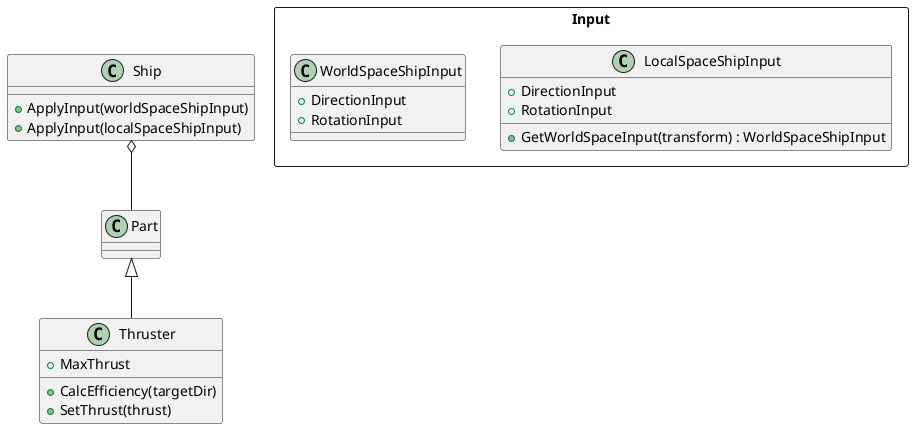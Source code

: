 @startuml Ship Classes

!$le = "≤"
!$elof = "∈"
!$sup3 = "<sup>3</sup>"
!$R3 = "ℝ<sup>3</sup>"

!procedure $sup($value)
<sup>$value</sup>
!endprocedure

rectangle Input{
    class LocalSpaceShipInput{
        + DirectionInput
        + RotationInput
        + GetWorldSpaceInput(transform) : WorldSpaceShipInput
    }

    class WorldSpaceShipInput{
        + DirectionInput
        + RotationInput
    }
}



class Ship {
    + ApplyInput(worldSpaceShipInput)
    + ApplyInput(localSpaceShipInput)
}

class Part{
}

class Thruster{
    + MaxThrust
    + CalcEfficiency(targetDir)
    + SetThrust(thrust)
}

Part <|-- Thruster

Ship o-- Part

@enduml